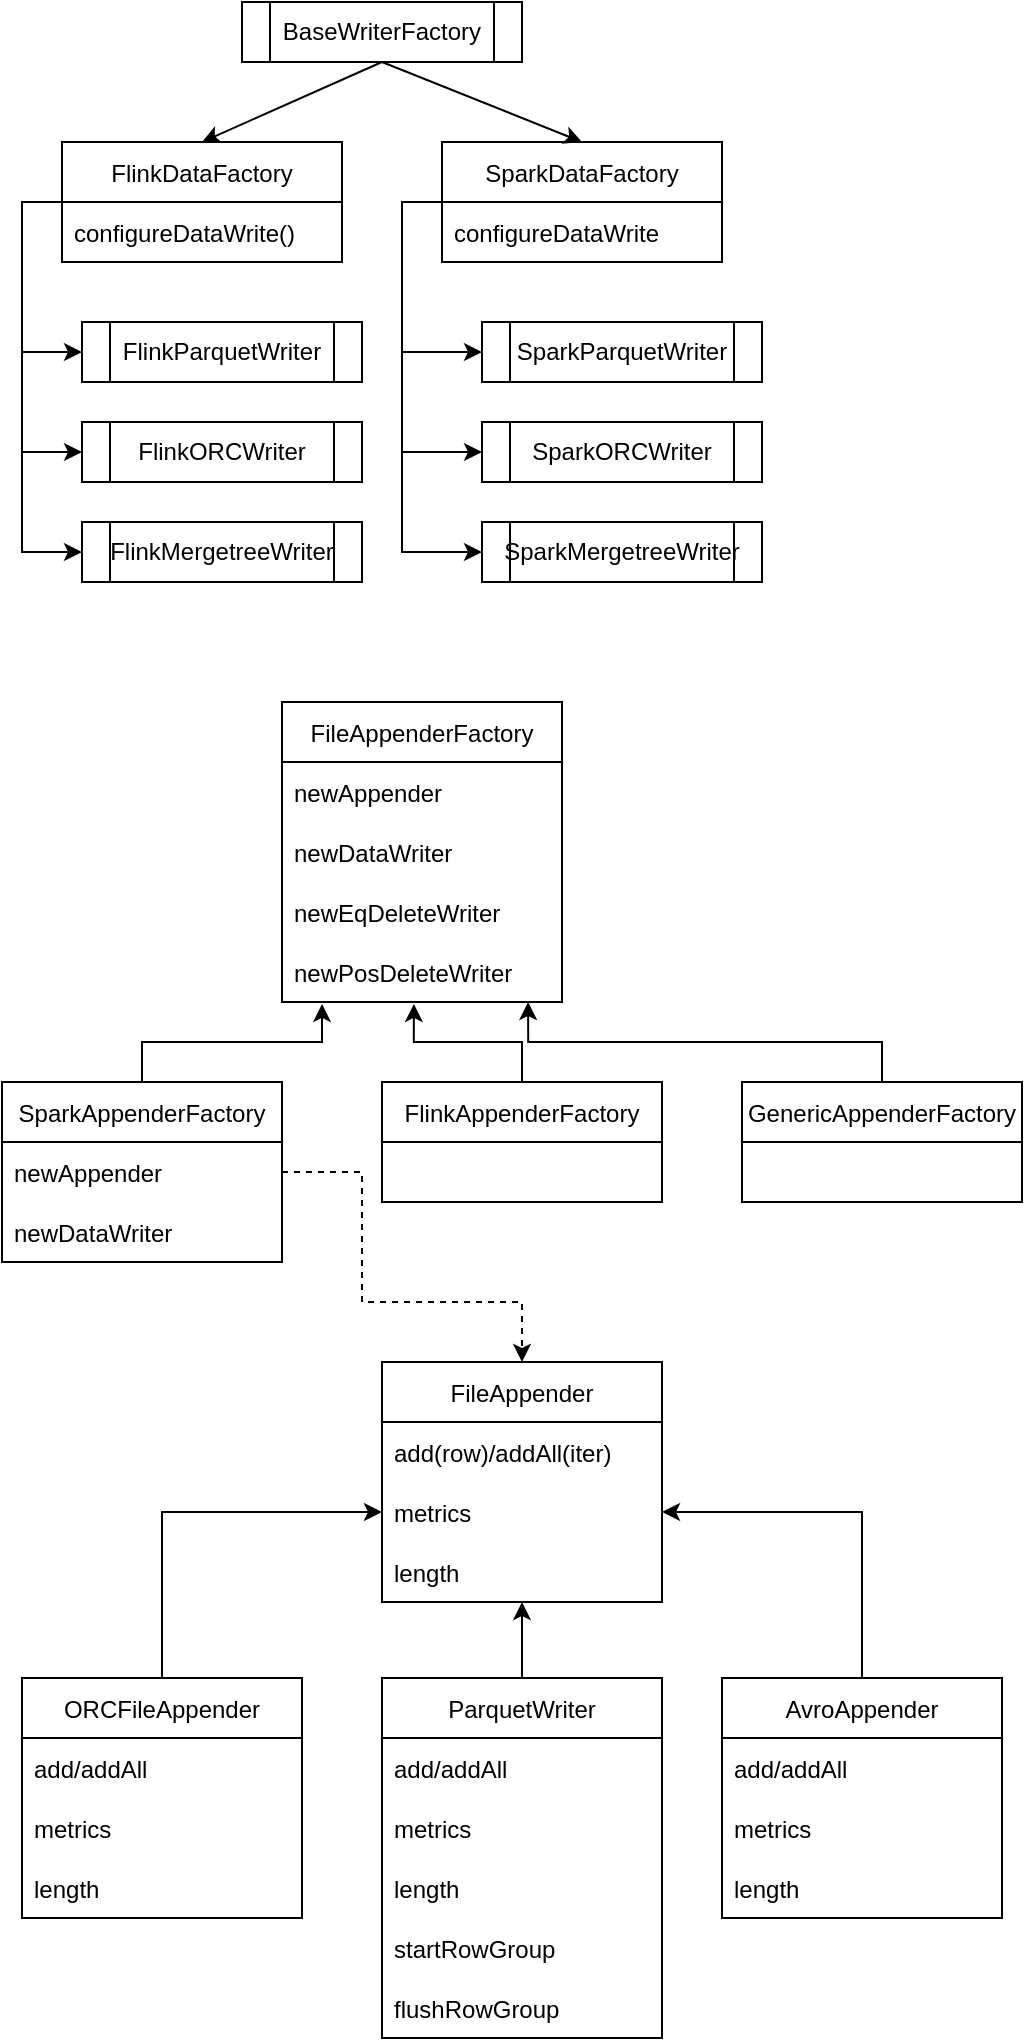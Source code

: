 <mxfile version="16.2.6" type="github">
  <diagram id="quGfgrkIpF4LzjYwFJsh" name="Page-1">
    <mxGraphModel dx="1426" dy="794" grid="1" gridSize="10" guides="1" tooltips="1" connect="1" arrows="1" fold="1" page="1" pageScale="1" pageWidth="827" pageHeight="1169" math="0" shadow="0">
      <root>
        <mxCell id="0" />
        <mxCell id="1" parent="0" />
        <mxCell id="0IT1Qo1SSkNv_Q9uhfRW-24" style="edgeStyle=orthogonalEdgeStyle;rounded=0;orthogonalLoop=1;jettySize=auto;html=1;exitX=0;exitY=0.5;exitDx=0;exitDy=0;entryX=0;entryY=0.5;entryDx=0;entryDy=0;" parent="1" source="0IT1Qo1SSkNv_Q9uhfRW-1" target="0IT1Qo1SSkNv_Q9uhfRW-18" edge="1">
          <mxGeometry relative="1" as="geometry" />
        </mxCell>
        <mxCell id="0IT1Qo1SSkNv_Q9uhfRW-1" value="FlinkDataFactory" style="swimlane;fontStyle=0;childLayout=stackLayout;horizontal=1;startSize=30;horizontalStack=0;resizeParent=1;resizeParentMax=0;resizeLast=0;collapsible=1;marginBottom=0;" parent="1" vertex="1">
          <mxGeometry x="100" y="90" width="140" height="60" as="geometry" />
        </mxCell>
        <mxCell id="0IT1Qo1SSkNv_Q9uhfRW-3" value="configureDataWrite()" style="text;strokeColor=none;fillColor=none;align=left;verticalAlign=middle;spacingLeft=4;spacingRight=4;overflow=hidden;points=[[0,0.5],[1,0.5]];portConstraint=eastwest;rotatable=0;" parent="0IT1Qo1SSkNv_Q9uhfRW-1" vertex="1">
          <mxGeometry y="30" width="140" height="30" as="geometry" />
        </mxCell>
        <mxCell id="0IT1Qo1SSkNv_Q9uhfRW-30" style="edgeStyle=orthogonalEdgeStyle;rounded=0;orthogonalLoop=1;jettySize=auto;html=1;exitX=0;exitY=0.5;exitDx=0;exitDy=0;entryX=0;entryY=0.5;entryDx=0;entryDy=0;" parent="1" source="0IT1Qo1SSkNv_Q9uhfRW-5" target="0IT1Qo1SSkNv_Q9uhfRW-21" edge="1">
          <mxGeometry relative="1" as="geometry" />
        </mxCell>
        <mxCell id="0IT1Qo1SSkNv_Q9uhfRW-31" style="edgeStyle=orthogonalEdgeStyle;rounded=0;orthogonalLoop=1;jettySize=auto;html=1;exitX=0;exitY=0.5;exitDx=0;exitDy=0;entryX=0;entryY=0.5;entryDx=0;entryDy=0;" parent="1" source="0IT1Qo1SSkNv_Q9uhfRW-5" target="0IT1Qo1SSkNv_Q9uhfRW-22" edge="1">
          <mxGeometry relative="1" as="geometry" />
        </mxCell>
        <mxCell id="0IT1Qo1SSkNv_Q9uhfRW-32" style="edgeStyle=orthogonalEdgeStyle;rounded=0;orthogonalLoop=1;jettySize=auto;html=1;exitX=0;exitY=0.5;exitDx=0;exitDy=0;entryX=0;entryY=0.5;entryDx=0;entryDy=0;" parent="1" source="0IT1Qo1SSkNv_Q9uhfRW-5" target="0IT1Qo1SSkNv_Q9uhfRW-23" edge="1">
          <mxGeometry relative="1" as="geometry" />
        </mxCell>
        <mxCell id="0IT1Qo1SSkNv_Q9uhfRW-5" value="SparkDataFactory" style="swimlane;fontStyle=0;childLayout=stackLayout;horizontal=1;startSize=30;horizontalStack=0;resizeParent=1;resizeParentMax=0;resizeLast=0;collapsible=1;marginBottom=0;" parent="1" vertex="1">
          <mxGeometry x="290" y="90" width="140" height="60" as="geometry" />
        </mxCell>
        <mxCell id="0IT1Qo1SSkNv_Q9uhfRW-6" value="configureDataWrite" style="text;strokeColor=none;fillColor=none;align=left;verticalAlign=middle;spacingLeft=4;spacingRight=4;overflow=hidden;points=[[0,0.5],[1,0.5]];portConstraint=eastwest;rotatable=0;" parent="0IT1Qo1SSkNv_Q9uhfRW-5" vertex="1">
          <mxGeometry y="30" width="140" height="30" as="geometry" />
        </mxCell>
        <mxCell id="0IT1Qo1SSkNv_Q9uhfRW-9" value="BaseWriterFactory" style="shape=process;whiteSpace=wrap;html=1;backgroundOutline=1;" parent="1" vertex="1">
          <mxGeometry x="190" y="20" width="140" height="30" as="geometry" />
        </mxCell>
        <mxCell id="0IT1Qo1SSkNv_Q9uhfRW-11" value="" style="endArrow=classic;html=1;rounded=0;exitX=0.5;exitY=1;exitDx=0;exitDy=0;entryX=0.5;entryY=0;entryDx=0;entryDy=0;" parent="1" source="0IT1Qo1SSkNv_Q9uhfRW-9" target="0IT1Qo1SSkNv_Q9uhfRW-1" edge="1">
          <mxGeometry width="50" height="50" relative="1" as="geometry">
            <mxPoint x="390" y="340" as="sourcePoint" />
            <mxPoint x="440" y="290" as="targetPoint" />
          </mxGeometry>
        </mxCell>
        <mxCell id="0IT1Qo1SSkNv_Q9uhfRW-12" value="" style="endArrow=classic;html=1;rounded=0;entryX=0.5;entryY=0;entryDx=0;entryDy=0;" parent="1" target="0IT1Qo1SSkNv_Q9uhfRW-5" edge="1">
          <mxGeometry width="50" height="50" relative="1" as="geometry">
            <mxPoint x="260" y="50" as="sourcePoint" />
            <mxPoint x="180" y="100" as="targetPoint" />
          </mxGeometry>
        </mxCell>
        <mxCell id="0IT1Qo1SSkNv_Q9uhfRW-18" value="FlinkParquetWriter" style="shape=process;whiteSpace=wrap;html=1;backgroundOutline=1;" parent="1" vertex="1">
          <mxGeometry x="110" y="180" width="140" height="30" as="geometry" />
        </mxCell>
        <mxCell id="0IT1Qo1SSkNv_Q9uhfRW-19" value="FlinkORCWriter" style="shape=process;whiteSpace=wrap;html=1;backgroundOutline=1;" parent="1" vertex="1">
          <mxGeometry x="110" y="230" width="140" height="30" as="geometry" />
        </mxCell>
        <mxCell id="0IT1Qo1SSkNv_Q9uhfRW-20" value="FlinkMergetreeWriter" style="shape=process;whiteSpace=wrap;html=1;backgroundOutline=1;" parent="1" vertex="1">
          <mxGeometry x="110" y="280" width="140" height="30" as="geometry" />
        </mxCell>
        <mxCell id="0IT1Qo1SSkNv_Q9uhfRW-21" value="SparkParquetWriter" style="shape=process;whiteSpace=wrap;html=1;backgroundOutline=1;" parent="1" vertex="1">
          <mxGeometry x="310" y="180" width="140" height="30" as="geometry" />
        </mxCell>
        <mxCell id="0IT1Qo1SSkNv_Q9uhfRW-22" value="SparkORCWriter" style="shape=process;whiteSpace=wrap;html=1;backgroundOutline=1;" parent="1" vertex="1">
          <mxGeometry x="310" y="230" width="140" height="30" as="geometry" />
        </mxCell>
        <mxCell id="0IT1Qo1SSkNv_Q9uhfRW-23" value="SparkMergetreeWriter" style="shape=process;whiteSpace=wrap;html=1;backgroundOutline=1;" parent="1" vertex="1">
          <mxGeometry x="310" y="280" width="140" height="30" as="geometry" />
        </mxCell>
        <mxCell id="0IT1Qo1SSkNv_Q9uhfRW-25" style="edgeStyle=orthogonalEdgeStyle;rounded=0;orthogonalLoop=1;jettySize=auto;html=1;exitX=0;exitY=0.5;exitDx=0;exitDy=0;entryX=0;entryY=0.5;entryDx=0;entryDy=0;" parent="1" source="0IT1Qo1SSkNv_Q9uhfRW-1" target="0IT1Qo1SSkNv_Q9uhfRW-19" edge="1">
          <mxGeometry relative="1" as="geometry">
            <mxPoint x="110" y="130" as="sourcePoint" />
            <mxPoint x="120" y="205" as="targetPoint" />
          </mxGeometry>
        </mxCell>
        <mxCell id="0IT1Qo1SSkNv_Q9uhfRW-26" style="edgeStyle=orthogonalEdgeStyle;rounded=0;orthogonalLoop=1;jettySize=auto;html=1;exitX=0;exitY=0.5;exitDx=0;exitDy=0;entryX=0;entryY=0.5;entryDx=0;entryDy=0;" parent="1" source="0IT1Qo1SSkNv_Q9uhfRW-1" target="0IT1Qo1SSkNv_Q9uhfRW-20" edge="1">
          <mxGeometry relative="1" as="geometry">
            <mxPoint x="120" y="140" as="sourcePoint" />
            <mxPoint x="130" y="215" as="targetPoint" />
          </mxGeometry>
        </mxCell>
        <mxCell id="GiZOrWwACB4BqqD9AE4h-2" value="FileAppenderFactory" style="swimlane;fontStyle=0;childLayout=stackLayout;horizontal=1;startSize=30;horizontalStack=0;resizeParent=1;resizeParentMax=0;resizeLast=0;collapsible=1;marginBottom=0;" vertex="1" parent="1">
          <mxGeometry x="210" y="370" width="140" height="150" as="geometry" />
        </mxCell>
        <mxCell id="GiZOrWwACB4BqqD9AE4h-3" value="newAppender" style="text;strokeColor=none;fillColor=none;align=left;verticalAlign=middle;spacingLeft=4;spacingRight=4;overflow=hidden;points=[[0,0.5],[1,0.5]];portConstraint=eastwest;rotatable=0;" vertex="1" parent="GiZOrWwACB4BqqD9AE4h-2">
          <mxGeometry y="30" width="140" height="30" as="geometry" />
        </mxCell>
        <mxCell id="GiZOrWwACB4BqqD9AE4h-4" value="newDataWriter" style="text;strokeColor=none;fillColor=none;align=left;verticalAlign=middle;spacingLeft=4;spacingRight=4;overflow=hidden;points=[[0,0.5],[1,0.5]];portConstraint=eastwest;rotatable=0;" vertex="1" parent="GiZOrWwACB4BqqD9AE4h-2">
          <mxGeometry y="60" width="140" height="30" as="geometry" />
        </mxCell>
        <mxCell id="GiZOrWwACB4BqqD9AE4h-5" value="newEqDeleteWriter" style="text;strokeColor=none;fillColor=none;align=left;verticalAlign=middle;spacingLeft=4;spacingRight=4;overflow=hidden;points=[[0,0.5],[1,0.5]];portConstraint=eastwest;rotatable=0;" vertex="1" parent="GiZOrWwACB4BqqD9AE4h-2">
          <mxGeometry y="90" width="140" height="30" as="geometry" />
        </mxCell>
        <mxCell id="GiZOrWwACB4BqqD9AE4h-6" value="newPosDeleteWriter" style="text;strokeColor=none;fillColor=none;align=left;verticalAlign=middle;spacingLeft=4;spacingRight=4;overflow=hidden;points=[[0,0.5],[1,0.5]];portConstraint=eastwest;rotatable=0;" vertex="1" parent="GiZOrWwACB4BqqD9AE4h-2">
          <mxGeometry y="120" width="140" height="30" as="geometry" />
        </mxCell>
        <mxCell id="GiZOrWwACB4BqqD9AE4h-12" style="edgeStyle=orthogonalEdgeStyle;rounded=0;orthogonalLoop=1;jettySize=auto;html=1;exitX=0.5;exitY=0;exitDx=0;exitDy=0;entryX=0.143;entryY=1.033;entryDx=0;entryDy=0;entryPerimeter=0;" edge="1" parent="1" source="GiZOrWwACB4BqqD9AE4h-8" target="GiZOrWwACB4BqqD9AE4h-6">
          <mxGeometry relative="1" as="geometry" />
        </mxCell>
        <mxCell id="GiZOrWwACB4BqqD9AE4h-8" value="SparkAppenderFactory" style="swimlane;fontStyle=0;childLayout=stackLayout;horizontal=1;startSize=30;horizontalStack=0;resizeParent=1;resizeParentMax=0;resizeLast=0;collapsible=1;marginBottom=0;" vertex="1" parent="1">
          <mxGeometry x="70" y="560" width="140" height="90" as="geometry" />
        </mxCell>
        <mxCell id="GiZOrWwACB4BqqD9AE4h-9" value="newAppender" style="text;strokeColor=none;fillColor=none;align=left;verticalAlign=middle;spacingLeft=4;spacingRight=4;overflow=hidden;points=[[0,0.5],[1,0.5]];portConstraint=eastwest;rotatable=0;" vertex="1" parent="GiZOrWwACB4BqqD9AE4h-8">
          <mxGeometry y="30" width="140" height="30" as="geometry" />
        </mxCell>
        <mxCell id="GiZOrWwACB4BqqD9AE4h-10" value="newDataWriter" style="text;strokeColor=none;fillColor=none;align=left;verticalAlign=middle;spacingLeft=4;spacingRight=4;overflow=hidden;points=[[0,0.5],[1,0.5]];portConstraint=eastwest;rotatable=0;" vertex="1" parent="GiZOrWwACB4BqqD9AE4h-8">
          <mxGeometry y="60" width="140" height="30" as="geometry" />
        </mxCell>
        <mxCell id="GiZOrWwACB4BqqD9AE4h-31" style="edgeStyle=orthogonalEdgeStyle;rounded=0;orthogonalLoop=1;jettySize=auto;html=1;exitX=0.5;exitY=0;exitDx=0;exitDy=0;entryX=0.471;entryY=1.033;entryDx=0;entryDy=0;entryPerimeter=0;" edge="1" parent="1" source="GiZOrWwACB4BqqD9AE4h-13" target="GiZOrWwACB4BqqD9AE4h-6">
          <mxGeometry relative="1" as="geometry" />
        </mxCell>
        <mxCell id="GiZOrWwACB4BqqD9AE4h-13" value="FlinkAppenderFactory" style="swimlane;fontStyle=0;childLayout=stackLayout;horizontal=1;startSize=30;horizontalStack=0;resizeParent=1;resizeParentMax=0;resizeLast=0;collapsible=1;marginBottom=0;" vertex="1" parent="1">
          <mxGeometry x="260" y="560" width="140" height="60" as="geometry" />
        </mxCell>
        <mxCell id="GiZOrWwACB4BqqD9AE4h-24" style="edgeStyle=orthogonalEdgeStyle;rounded=0;orthogonalLoop=1;jettySize=auto;html=1;exitX=0.5;exitY=0;exitDx=0;exitDy=0;entryX=0.879;entryY=1;entryDx=0;entryDy=0;entryPerimeter=0;" edge="1" parent="1" source="GiZOrWwACB4BqqD9AE4h-17" target="GiZOrWwACB4BqqD9AE4h-6">
          <mxGeometry relative="1" as="geometry" />
        </mxCell>
        <mxCell id="GiZOrWwACB4BqqD9AE4h-17" value="GenericAppenderFactory" style="swimlane;fontStyle=0;childLayout=stackLayout;horizontal=1;startSize=30;horizontalStack=0;resizeParent=1;resizeParentMax=0;resizeLast=0;collapsible=1;marginBottom=0;" vertex="1" parent="1">
          <mxGeometry x="440" y="560" width="140" height="60" as="geometry" />
        </mxCell>
        <mxCell id="GiZOrWwACB4BqqD9AE4h-25" style="edgeStyle=orthogonalEdgeStyle;rounded=0;orthogonalLoop=1;jettySize=auto;html=1;exitX=1;exitY=0.5;exitDx=0;exitDy=0;dashed=1;entryX=0.5;entryY=0;entryDx=0;entryDy=0;" edge="1" parent="1" source="GiZOrWwACB4BqqD9AE4h-9" target="GiZOrWwACB4BqqD9AE4h-26">
          <mxGeometry relative="1" as="geometry">
            <mxPoint x="230" y="720" as="targetPoint" />
            <Array as="points">
              <mxPoint x="250" y="605" />
              <mxPoint x="250" y="670" />
              <mxPoint x="330" y="670" />
            </Array>
          </mxGeometry>
        </mxCell>
        <mxCell id="GiZOrWwACB4BqqD9AE4h-26" value="FileAppender" style="swimlane;fontStyle=0;childLayout=stackLayout;horizontal=1;startSize=30;horizontalStack=0;resizeParent=1;resizeParentMax=0;resizeLast=0;collapsible=1;marginBottom=0;" vertex="1" parent="1">
          <mxGeometry x="260" y="700" width="140" height="120" as="geometry" />
        </mxCell>
        <mxCell id="GiZOrWwACB4BqqD9AE4h-27" value="add(row)/addAll(iter)" style="text;strokeColor=none;fillColor=none;align=left;verticalAlign=middle;spacingLeft=4;spacingRight=4;overflow=hidden;points=[[0,0.5],[1,0.5]];portConstraint=eastwest;rotatable=0;" vertex="1" parent="GiZOrWwACB4BqqD9AE4h-26">
          <mxGeometry y="30" width="140" height="30" as="geometry" />
        </mxCell>
        <mxCell id="GiZOrWwACB4BqqD9AE4h-28" value="metrics" style="text;strokeColor=none;fillColor=none;align=left;verticalAlign=middle;spacingLeft=4;spacingRight=4;overflow=hidden;points=[[0,0.5],[1,0.5]];portConstraint=eastwest;rotatable=0;" vertex="1" parent="GiZOrWwACB4BqqD9AE4h-26">
          <mxGeometry y="60" width="140" height="30" as="geometry" />
        </mxCell>
        <mxCell id="GiZOrWwACB4BqqD9AE4h-29" value="length" style="text;strokeColor=none;fillColor=none;align=left;verticalAlign=middle;spacingLeft=4;spacingRight=4;overflow=hidden;points=[[0,0.5],[1,0.5]];portConstraint=eastwest;rotatable=0;" vertex="1" parent="GiZOrWwACB4BqqD9AE4h-26">
          <mxGeometry y="90" width="140" height="30" as="geometry" />
        </mxCell>
        <mxCell id="GiZOrWwACB4BqqD9AE4h-45" style="edgeStyle=orthogonalEdgeStyle;rounded=0;orthogonalLoop=1;jettySize=auto;html=1;exitX=0.5;exitY=0;exitDx=0;exitDy=0;entryX=0;entryY=0.5;entryDx=0;entryDy=0;" edge="1" parent="1" source="GiZOrWwACB4BqqD9AE4h-32" target="GiZOrWwACB4BqqD9AE4h-28">
          <mxGeometry relative="1" as="geometry" />
        </mxCell>
        <mxCell id="GiZOrWwACB4BqqD9AE4h-32" value="ORCFileAppender" style="swimlane;fontStyle=0;childLayout=stackLayout;horizontal=1;startSize=30;horizontalStack=0;resizeParent=1;resizeParentMax=0;resizeLast=0;collapsible=1;marginBottom=0;" vertex="1" parent="1">
          <mxGeometry x="80" y="858" width="140" height="120" as="geometry" />
        </mxCell>
        <mxCell id="GiZOrWwACB4BqqD9AE4h-33" value="add/addAll" style="text;strokeColor=none;fillColor=none;align=left;verticalAlign=middle;spacingLeft=4;spacingRight=4;overflow=hidden;points=[[0,0.5],[1,0.5]];portConstraint=eastwest;rotatable=0;" vertex="1" parent="GiZOrWwACB4BqqD9AE4h-32">
          <mxGeometry y="30" width="140" height="30" as="geometry" />
        </mxCell>
        <mxCell id="GiZOrWwACB4BqqD9AE4h-34" value="metrics" style="text;strokeColor=none;fillColor=none;align=left;verticalAlign=middle;spacingLeft=4;spacingRight=4;overflow=hidden;points=[[0,0.5],[1,0.5]];portConstraint=eastwest;rotatable=0;" vertex="1" parent="GiZOrWwACB4BqqD9AE4h-32">
          <mxGeometry y="60" width="140" height="30" as="geometry" />
        </mxCell>
        <mxCell id="GiZOrWwACB4BqqD9AE4h-35" value="length" style="text;strokeColor=none;fillColor=none;align=left;verticalAlign=middle;spacingLeft=4;spacingRight=4;overflow=hidden;points=[[0,0.5],[1,0.5]];portConstraint=eastwest;rotatable=0;" vertex="1" parent="GiZOrWwACB4BqqD9AE4h-32">
          <mxGeometry y="90" width="140" height="30" as="geometry" />
        </mxCell>
        <mxCell id="GiZOrWwACB4BqqD9AE4h-46" style="edgeStyle=orthogonalEdgeStyle;rounded=0;orthogonalLoop=1;jettySize=auto;html=1;exitX=0.5;exitY=0;exitDx=0;exitDy=0;entryX=0.5;entryY=1;entryDx=0;entryDy=0;entryPerimeter=0;" edge="1" parent="1" source="GiZOrWwACB4BqqD9AE4h-36" target="GiZOrWwACB4BqqD9AE4h-29">
          <mxGeometry relative="1" as="geometry" />
        </mxCell>
        <mxCell id="GiZOrWwACB4BqqD9AE4h-36" value="ParquetWriter" style="swimlane;fontStyle=0;childLayout=stackLayout;horizontal=1;startSize=30;horizontalStack=0;resizeParent=1;resizeParentMax=0;resizeLast=0;collapsible=1;marginBottom=0;" vertex="1" parent="1">
          <mxGeometry x="260" y="858" width="140" height="180" as="geometry" />
        </mxCell>
        <mxCell id="GiZOrWwACB4BqqD9AE4h-37" value="add/addAll" style="text;strokeColor=none;fillColor=none;align=left;verticalAlign=middle;spacingLeft=4;spacingRight=4;overflow=hidden;points=[[0,0.5],[1,0.5]];portConstraint=eastwest;rotatable=0;" vertex="1" parent="GiZOrWwACB4BqqD9AE4h-36">
          <mxGeometry y="30" width="140" height="30" as="geometry" />
        </mxCell>
        <mxCell id="GiZOrWwACB4BqqD9AE4h-38" value="metrics" style="text;strokeColor=none;fillColor=none;align=left;verticalAlign=middle;spacingLeft=4;spacingRight=4;overflow=hidden;points=[[0,0.5],[1,0.5]];portConstraint=eastwest;rotatable=0;" vertex="1" parent="GiZOrWwACB4BqqD9AE4h-36">
          <mxGeometry y="60" width="140" height="30" as="geometry" />
        </mxCell>
        <mxCell id="GiZOrWwACB4BqqD9AE4h-39" value="length" style="text;strokeColor=none;fillColor=none;align=left;verticalAlign=middle;spacingLeft=4;spacingRight=4;overflow=hidden;points=[[0,0.5],[1,0.5]];portConstraint=eastwest;rotatable=0;" vertex="1" parent="GiZOrWwACB4BqqD9AE4h-36">
          <mxGeometry y="90" width="140" height="30" as="geometry" />
        </mxCell>
        <mxCell id="GiZOrWwACB4BqqD9AE4h-49" value="startRowGroup" style="text;strokeColor=none;fillColor=none;align=left;verticalAlign=middle;spacingLeft=4;spacingRight=4;overflow=hidden;points=[[0,0.5],[1,0.5]];portConstraint=eastwest;rotatable=0;" vertex="1" parent="GiZOrWwACB4BqqD9AE4h-36">
          <mxGeometry y="120" width="140" height="30" as="geometry" />
        </mxCell>
        <mxCell id="GiZOrWwACB4BqqD9AE4h-48" value="flushRowGroup" style="text;strokeColor=none;fillColor=none;align=left;verticalAlign=middle;spacingLeft=4;spacingRight=4;overflow=hidden;points=[[0,0.5],[1,0.5]];portConstraint=eastwest;rotatable=0;" vertex="1" parent="GiZOrWwACB4BqqD9AE4h-36">
          <mxGeometry y="150" width="140" height="30" as="geometry" />
        </mxCell>
        <mxCell id="GiZOrWwACB4BqqD9AE4h-47" style="edgeStyle=orthogonalEdgeStyle;rounded=0;orthogonalLoop=1;jettySize=auto;html=1;exitX=0.5;exitY=0;exitDx=0;exitDy=0;entryX=1;entryY=0.5;entryDx=0;entryDy=0;" edge="1" parent="1" source="GiZOrWwACB4BqqD9AE4h-40" target="GiZOrWwACB4BqqD9AE4h-28">
          <mxGeometry relative="1" as="geometry" />
        </mxCell>
        <mxCell id="GiZOrWwACB4BqqD9AE4h-40" value="AvroAppender" style="swimlane;fontStyle=0;childLayout=stackLayout;horizontal=1;startSize=30;horizontalStack=0;resizeParent=1;resizeParentMax=0;resizeLast=0;collapsible=1;marginBottom=0;" vertex="1" parent="1">
          <mxGeometry x="430" y="858" width="140" height="120" as="geometry" />
        </mxCell>
        <mxCell id="GiZOrWwACB4BqqD9AE4h-41" value="add/addAll" style="text;strokeColor=none;fillColor=none;align=left;verticalAlign=middle;spacingLeft=4;spacingRight=4;overflow=hidden;points=[[0,0.5],[1,0.5]];portConstraint=eastwest;rotatable=0;" vertex="1" parent="GiZOrWwACB4BqqD9AE4h-40">
          <mxGeometry y="30" width="140" height="30" as="geometry" />
        </mxCell>
        <mxCell id="GiZOrWwACB4BqqD9AE4h-42" value="metrics" style="text;strokeColor=none;fillColor=none;align=left;verticalAlign=middle;spacingLeft=4;spacingRight=4;overflow=hidden;points=[[0,0.5],[1,0.5]];portConstraint=eastwest;rotatable=0;" vertex="1" parent="GiZOrWwACB4BqqD9AE4h-40">
          <mxGeometry y="60" width="140" height="30" as="geometry" />
        </mxCell>
        <mxCell id="GiZOrWwACB4BqqD9AE4h-43" value="length" style="text;strokeColor=none;fillColor=none;align=left;verticalAlign=middle;spacingLeft=4;spacingRight=4;overflow=hidden;points=[[0,0.5],[1,0.5]];portConstraint=eastwest;rotatable=0;" vertex="1" parent="GiZOrWwACB4BqqD9AE4h-40">
          <mxGeometry y="90" width="140" height="30" as="geometry" />
        </mxCell>
      </root>
    </mxGraphModel>
  </diagram>
</mxfile>
